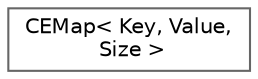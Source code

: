 digraph "Graphical Class Hierarchy"
{
 // LATEX_PDF_SIZE
  bgcolor="transparent";
  edge [fontname=Helvetica,fontsize=10,labelfontname=Helvetica,labelfontsize=10];
  node [fontname=Helvetica,fontsize=10,shape=box,height=0.2,width=0.4];
  rankdir="LR";
  Node0 [label="CEMap\< Key, Value,\l Size \>",height=0.2,width=0.4,color="grey40", fillcolor="white", style="filled",URL="$dd/d44/struct_c_e_map.html",tooltip=" "];
}
